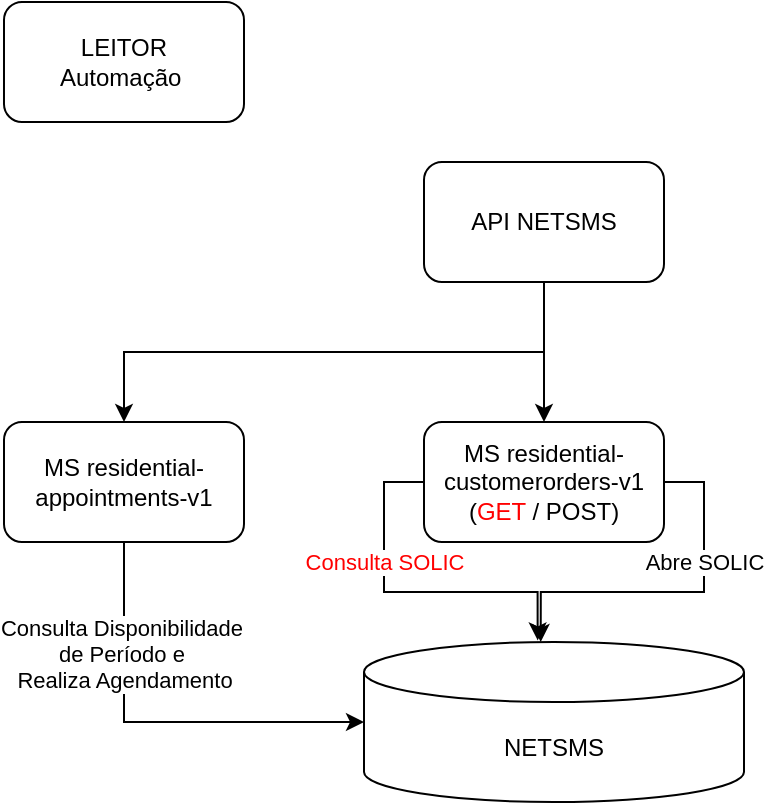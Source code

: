 <mxfile version="28.0.6">
  <diagram name="Página-1" id="-WEREGJDPoGElQML3zRY">
    <mxGraphModel dx="1042" dy="527" grid="1" gridSize="10" guides="1" tooltips="1" connect="1" arrows="1" fold="1" page="1" pageScale="1" pageWidth="827" pageHeight="1169" math="0" shadow="0">
      <root>
        <mxCell id="0" />
        <mxCell id="1" parent="0" />
        <mxCell id="z7zfRWcS-0DXAbNaJO-h-1" value="LEITOR&lt;div&gt;Automação&amp;nbsp;&lt;/div&gt;" style="rounded=1;whiteSpace=wrap;html=1;" vertex="1" parent="1">
          <mxGeometry x="100" y="70" width="120" height="60" as="geometry" />
        </mxCell>
        <mxCell id="z7zfRWcS-0DXAbNaJO-h-12" style="edgeStyle=orthogonalEdgeStyle;rounded=0;orthogonalLoop=1;jettySize=auto;html=1;exitX=0.5;exitY=1;exitDx=0;exitDy=0;" edge="1" parent="1" source="z7zfRWcS-0DXAbNaJO-h-2" target="z7zfRWcS-0DXAbNaJO-h-9">
          <mxGeometry relative="1" as="geometry" />
        </mxCell>
        <mxCell id="z7zfRWcS-0DXAbNaJO-h-13" style="edgeStyle=orthogonalEdgeStyle;rounded=0;orthogonalLoop=1;jettySize=auto;html=1;entryX=0.5;entryY=0;entryDx=0;entryDy=0;" edge="1" parent="1" source="z7zfRWcS-0DXAbNaJO-h-2" target="z7zfRWcS-0DXAbNaJO-h-3">
          <mxGeometry relative="1" as="geometry" />
        </mxCell>
        <mxCell id="z7zfRWcS-0DXAbNaJO-h-2" value="API NETSMS" style="rounded=1;whiteSpace=wrap;html=1;" vertex="1" parent="1">
          <mxGeometry x="310" y="150" width="120" height="60" as="geometry" />
        </mxCell>
        <mxCell id="z7zfRWcS-0DXAbNaJO-h-3" value="MS&amp;nbsp;&lt;span data-olk-copy-source=&quot;MessageBody&quot;&gt;residential-customerorders-v1 (&lt;font style=&quot;color: rgb(255, 0, 0);&quot;&gt;GET&lt;/font&gt; / POST)&lt;/span&gt;" style="rounded=1;whiteSpace=wrap;html=1;" vertex="1" parent="1">
          <mxGeometry x="310" y="280" width="120" height="60" as="geometry" />
        </mxCell>
        <mxCell id="z7zfRWcS-0DXAbNaJO-h-4" value="NETSMS" style="shape=cylinder3;whiteSpace=wrap;html=1;boundedLbl=1;backgroundOutline=1;size=15;" vertex="1" parent="1">
          <mxGeometry x="280" y="390" width="190" height="80" as="geometry" />
        </mxCell>
        <mxCell id="z7zfRWcS-0DXAbNaJO-h-5" style="edgeStyle=orthogonalEdgeStyle;rounded=0;orthogonalLoop=1;jettySize=auto;html=1;entryX=0.457;entryY=-0.01;entryDx=0;entryDy=0;entryPerimeter=0;exitX=0;exitY=0.5;exitDx=0;exitDy=0;" edge="1" parent="1" source="z7zfRWcS-0DXAbNaJO-h-3" target="z7zfRWcS-0DXAbNaJO-h-4">
          <mxGeometry relative="1" as="geometry" />
        </mxCell>
        <mxCell id="z7zfRWcS-0DXAbNaJO-h-6" value="Consulta SOLIC" style="edgeLabel;html=1;align=center;verticalAlign=middle;resizable=0;points=[];fontColor=#FF0000;" vertex="1" connectable="0" parent="z7zfRWcS-0DXAbNaJO-h-5">
          <mxGeometry x="-0.469" relative="1" as="geometry">
            <mxPoint y="13" as="offset" />
          </mxGeometry>
        </mxCell>
        <mxCell id="z7zfRWcS-0DXAbNaJO-h-7" style="edgeStyle=orthogonalEdgeStyle;rounded=0;orthogonalLoop=1;jettySize=auto;html=1;entryX=0.465;entryY=0;entryDx=0;entryDy=0;entryPerimeter=0;exitX=1;exitY=0.5;exitDx=0;exitDy=0;" edge="1" parent="1" source="z7zfRWcS-0DXAbNaJO-h-3" target="z7zfRWcS-0DXAbNaJO-h-4">
          <mxGeometry relative="1" as="geometry" />
        </mxCell>
        <mxCell id="z7zfRWcS-0DXAbNaJO-h-8" value="Abre SOLIC" style="edgeLabel;html=1;align=center;verticalAlign=middle;resizable=0;points=[];" vertex="1" connectable="0" parent="z7zfRWcS-0DXAbNaJO-h-7">
          <mxGeometry x="0.268" y="-1" relative="1" as="geometry">
            <mxPoint x="40" y="-14" as="offset" />
          </mxGeometry>
        </mxCell>
        <mxCell id="z7zfRWcS-0DXAbNaJO-h-9" value="MS&amp;nbsp;&lt;span data-olk-copy-source=&quot;MessageBody&quot;&gt;residential-appointments-v1&lt;/span&gt;" style="rounded=1;whiteSpace=wrap;html=1;" vertex="1" parent="1">
          <mxGeometry x="100" y="280" width="120" height="60" as="geometry" />
        </mxCell>
        <mxCell id="z7zfRWcS-0DXAbNaJO-h-10" style="edgeStyle=orthogonalEdgeStyle;rounded=0;orthogonalLoop=1;jettySize=auto;html=1;entryX=0;entryY=0.5;entryDx=0;entryDy=0;entryPerimeter=0;exitX=0.5;exitY=1;exitDx=0;exitDy=0;" edge="1" parent="1" source="z7zfRWcS-0DXAbNaJO-h-9" target="z7zfRWcS-0DXAbNaJO-h-4">
          <mxGeometry relative="1" as="geometry" />
        </mxCell>
        <mxCell id="z7zfRWcS-0DXAbNaJO-h-11" value="Consulta Disponibilidade&amp;nbsp;&lt;div&gt;de Período e&amp;nbsp;&lt;/div&gt;&lt;div&gt;Realiza Agendamento&lt;/div&gt;" style="edgeLabel;html=1;align=center;verticalAlign=middle;resizable=0;points=[];" vertex="1" connectable="0" parent="z7zfRWcS-0DXAbNaJO-h-10">
          <mxGeometry x="-0.465" relative="1" as="geometry">
            <mxPoint as="offset" />
          </mxGeometry>
        </mxCell>
      </root>
    </mxGraphModel>
  </diagram>
</mxfile>
